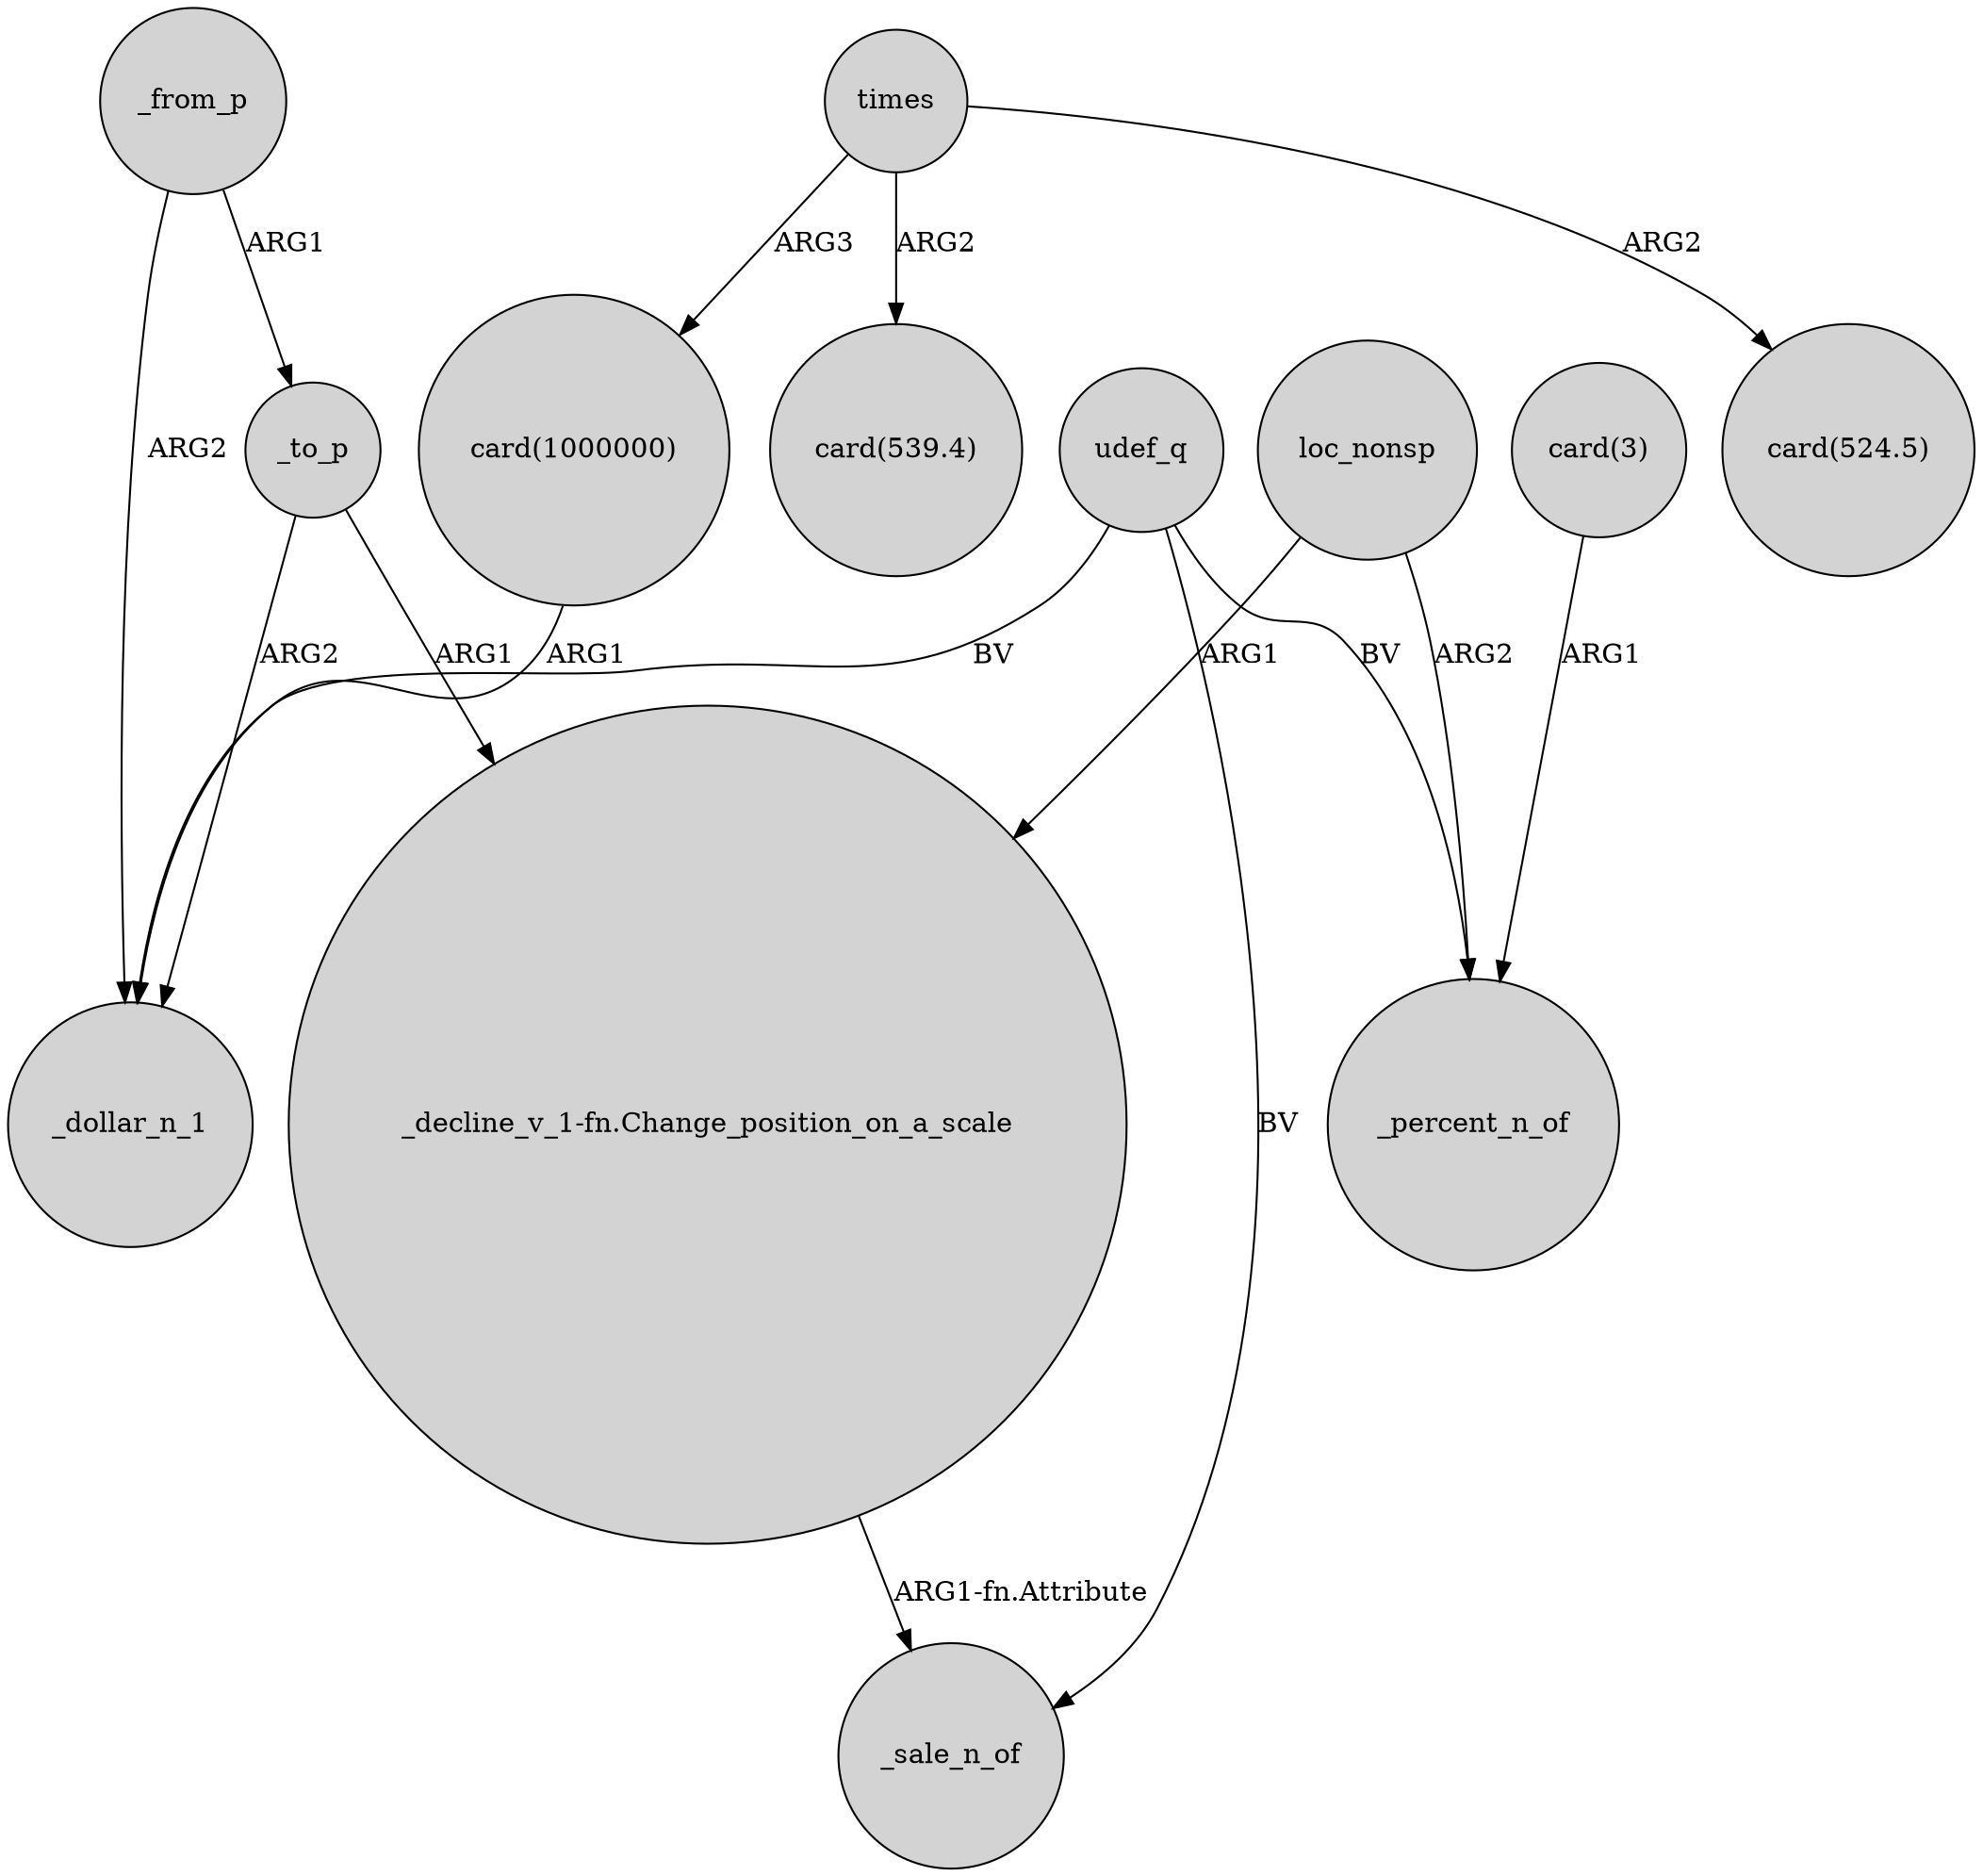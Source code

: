 digraph {
	node [shape=circle style=filled]
	times -> "card(1000000)" [label=ARG3]
	udef_q -> _percent_n_of [label=BV]
	udef_q -> _sale_n_of [label=BV]
	_to_p -> _dollar_n_1 [label=ARG2]
	udef_q -> _dollar_n_1 [label=BV]
	loc_nonsp -> "_decline_v_1-fn.Change_position_on_a_scale" [label=ARG1]
	_to_p -> "_decline_v_1-fn.Change_position_on_a_scale" [label=ARG1]
	"card(1000000)" -> _dollar_n_1 [label=ARG1]
	times -> "card(524.5)" [label=ARG2]
	"_decline_v_1-fn.Change_position_on_a_scale" -> _sale_n_of [label="ARG1-fn.Attribute"]
	times -> "card(539.4)" [label=ARG2]
	_from_p -> _dollar_n_1 [label=ARG2]
	_from_p -> _to_p [label=ARG1]
	loc_nonsp -> _percent_n_of [label=ARG2]
	"card(3)" -> _percent_n_of [label=ARG1]
}
